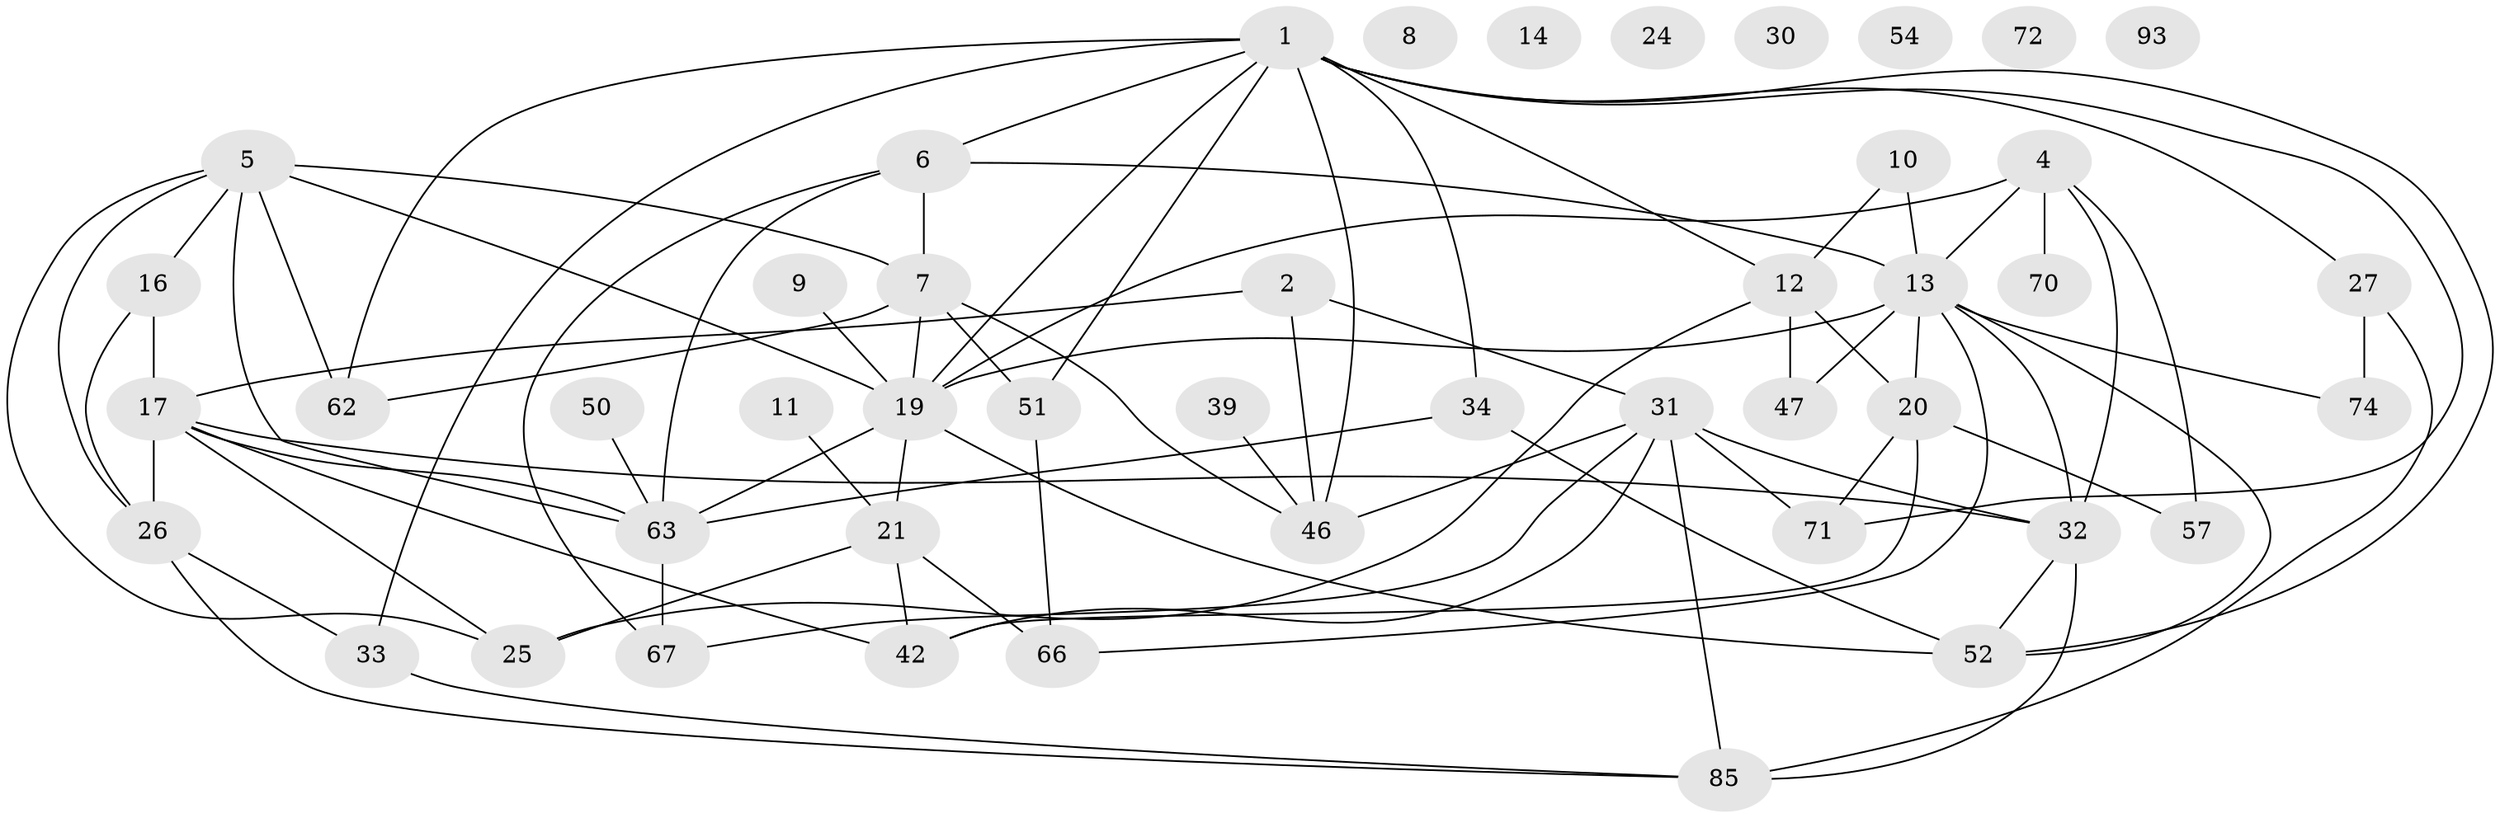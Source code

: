 // original degree distribution, {4: 0.21505376344086022, 3: 0.20430107526881722, 2: 0.1935483870967742, 0: 0.06451612903225806, 1: 0.12903225806451613, 5: 0.15053763440860216, 6: 0.03225806451612903, 7: 0.010752688172043012}
// Generated by graph-tools (version 1.1) at 2025/13/03/09/25 04:13:07]
// undirected, 46 vertices, 83 edges
graph export_dot {
graph [start="1"]
  node [color=gray90,style=filled];
  1 [super="+61+3+84"];
  2;
  4 [super="+55+23"];
  5 [super="+35"];
  6 [super="+78+73"];
  7 [super="+36+65"];
  8;
  9 [super="+29"];
  10 [super="+89"];
  11;
  12 [super="+60"];
  13 [super="+15"];
  14;
  16 [super="+43"];
  17 [super="+40"];
  19 [super="+41"];
  20 [super="+22"];
  21 [super="+87"];
  24;
  25 [super="+44"];
  26 [super="+28"];
  27 [super="+68"];
  30 [super="+45"];
  31 [super="+38"];
  32 [super="+49"];
  33 [super="+64+76"];
  34;
  39;
  42 [super="+48"];
  46;
  47;
  50;
  51;
  52 [super="+91"];
  54;
  57;
  62 [super="+77"];
  63 [super="+69"];
  66;
  67 [super="+86"];
  70;
  71;
  72;
  74;
  85 [super="+92"];
  93;
  1 -- 51;
  1 -- 52;
  1 -- 71;
  1 -- 34;
  1 -- 12;
  1 -- 19;
  1 -- 46;
  1 -- 27;
  1 -- 62 [weight=2];
  1 -- 33;
  1 -- 6;
  2 -- 46;
  2 -- 17;
  2 -- 31;
  4 -- 19;
  4 -- 57;
  4 -- 70;
  4 -- 32;
  4 -- 13;
  5 -- 25;
  5 -- 7;
  5 -- 16 [weight=2];
  5 -- 26;
  5 -- 63 [weight=2];
  5 -- 19 [weight=3];
  5 -- 62;
  6 -- 67;
  6 -- 7;
  6 -- 13;
  6 -- 63;
  7 -- 62;
  7 -- 51;
  7 -- 46;
  7 -- 19;
  9 -- 19;
  10 -- 12;
  10 -- 13;
  11 -- 21;
  12 -- 25;
  12 -- 47;
  12 -- 20;
  13 -- 32 [weight=3];
  13 -- 66;
  13 -- 74;
  13 -- 47;
  13 -- 19;
  13 -- 20;
  13 -- 52;
  16 -- 17 [weight=2];
  16 -- 26;
  17 -- 26;
  17 -- 32;
  17 -- 25;
  17 -- 42;
  17 -- 63;
  19 -- 21;
  19 -- 52;
  19 -- 63;
  20 -- 57;
  20 -- 42;
  20 -- 71;
  21 -- 66;
  21 -- 25;
  21 -- 42;
  26 -- 85;
  26 -- 33;
  27 -- 74;
  27 -- 85;
  31 -- 42;
  31 -- 71 [weight=2];
  31 -- 32;
  31 -- 67;
  31 -- 85;
  31 -- 46;
  32 -- 52;
  32 -- 85;
  33 -- 85;
  34 -- 52;
  34 -- 63;
  39 -- 46;
  50 -- 63 [weight=2];
  51 -- 66;
  63 -- 67;
}
